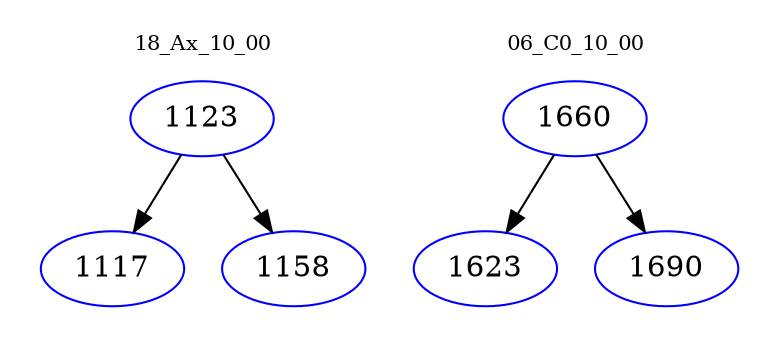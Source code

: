 digraph{
subgraph cluster_0 {
color = white
label = "18_Ax_10_00";
fontsize=10;
T0_1123 [label="1123", color="blue"]
T0_1123 -> T0_1117 [color="black"]
T0_1117 [label="1117", color="blue"]
T0_1123 -> T0_1158 [color="black"]
T0_1158 [label="1158", color="blue"]
}
subgraph cluster_1 {
color = white
label = "06_C0_10_00";
fontsize=10;
T1_1660 [label="1660", color="blue"]
T1_1660 -> T1_1623 [color="black"]
T1_1623 [label="1623", color="blue"]
T1_1660 -> T1_1690 [color="black"]
T1_1690 [label="1690", color="blue"]
}
}
